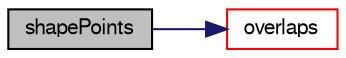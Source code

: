 digraph "shapePoints"
{
  bgcolor="transparent";
  edge [fontname="FreeSans",fontsize="10",labelfontname="FreeSans",labelfontsize="10"];
  node [fontname="FreeSans",fontsize="10",shape=record];
  rankdir="LR";
  Node31 [label="shapePoints",height=0.2,width=0.4,color="black", fillcolor="grey75", style="filled", fontcolor="black"];
  Node31 -> Node32 [color="midnightblue",fontsize="10",style="solid",fontname="FreeSans"];
  Node32 [label="overlaps",height=0.2,width=0.4,color="red",URL="$a25630.html#a1915c0938452ba641c6ccf39df02dfad",tooltip="Does (bb of) shape at index overlap bb. "];
}
